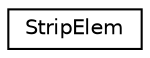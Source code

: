 digraph G
{
  edge [fontname="Helvetica",fontsize="10",labelfontname="Helvetica",labelfontsize="10"];
  node [fontname="Helvetica",fontsize="10",shape=record];
  rankdir=LR;
  Node1 [label="StripElem",height=0.2,width=0.4,color="black", fillcolor="white", style="filled",URL="$d0/d38/structStripElem.html"];
}

